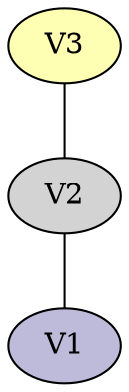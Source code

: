 graph colored {
node [style=filled colorscheme="set312"];
V2--V1;
V3--V2;
V1[fillcolor="3"];
V3[fillcolor="2"];
}